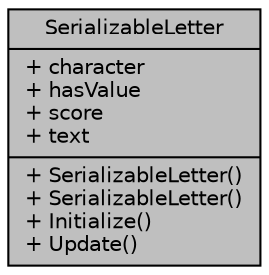 digraph "SerializableLetter"
{
 // INTERACTIVE_SVG=YES
  bgcolor="transparent";
  edge [fontname="Helvetica",fontsize="10",labelfontname="Helvetica",labelfontsize="10"];
  node [fontname="Helvetica",fontsize="10",shape=record];
  Node1 [label="{SerializableLetter\n|+ character\l+ hasValue\l+ score\l+ text\l|+ SerializableLetter()\l+ SerializableLetter()\l+ Initialize()\l+ Update()\l}",height=0.2,width=0.4,color="black", fillcolor="grey75", style="filled" fontcolor="black"];
}
